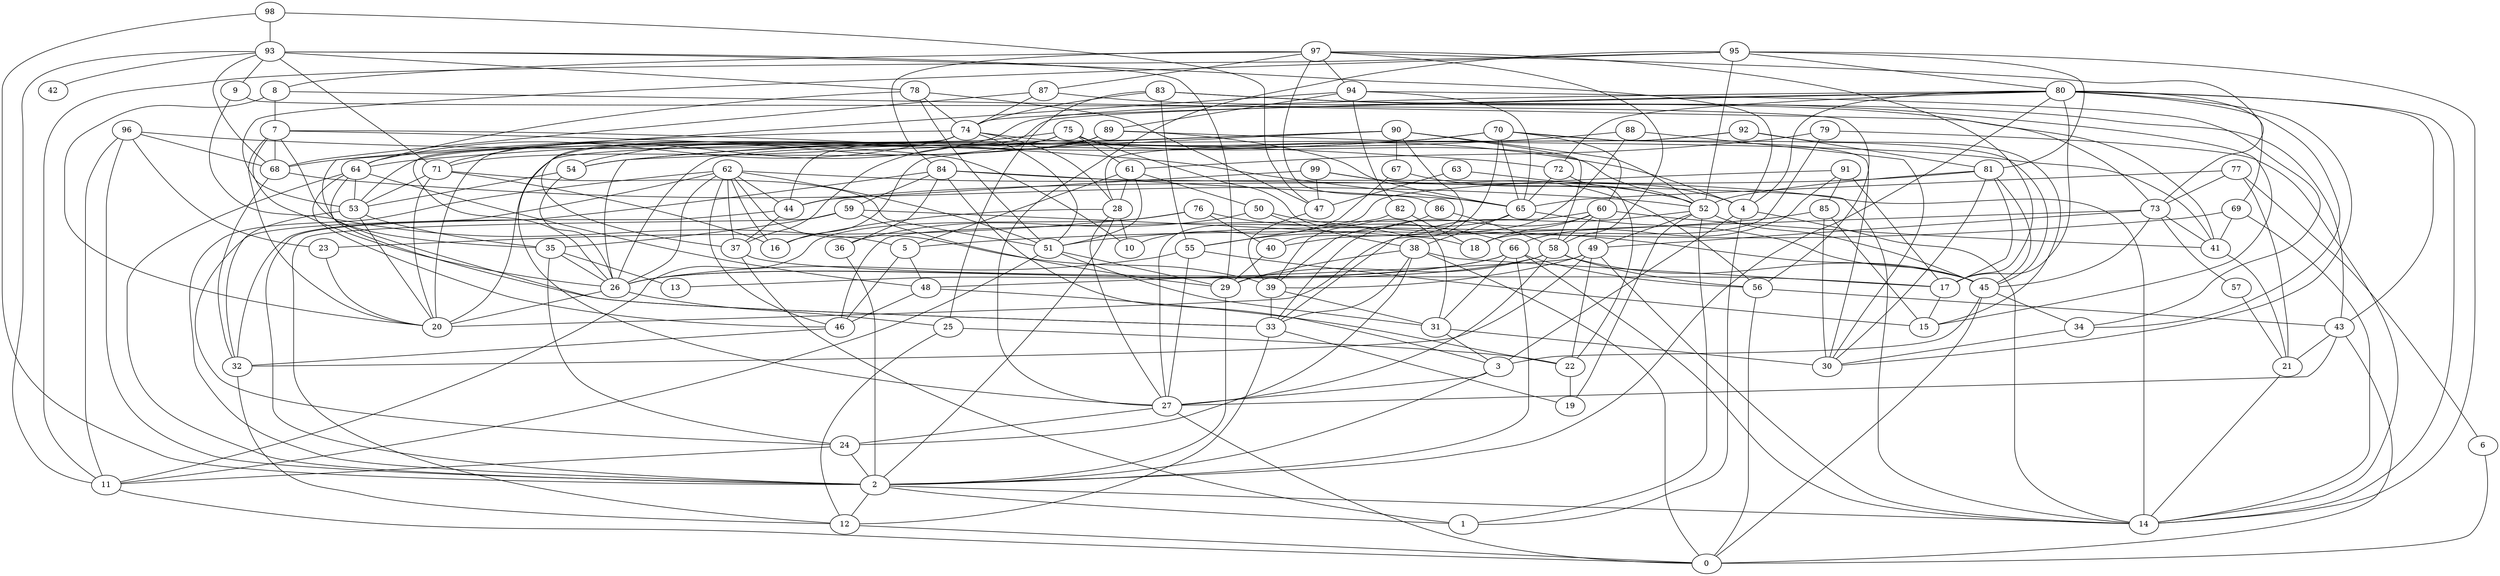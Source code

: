 digraph GG_graph {

subgraph G_graph {
edge [color = black]
"9" -> "56" [dir = none]
"63" -> "4" [dir = none]
"64" -> "2" [dir = none]
"97" -> "86" [dir = none]
"6" -> "0" [dir = none]
"23" -> "20" [dir = none]
"98" -> "93" [dir = none]
"54" -> "53" [dir = none]
"91" -> "17" [dir = none]
"91" -> "66" [dir = none]
"88" -> "30" [dir = none]
"72" -> "65" [dir = none]
"93" -> "42" [dir = none]
"93" -> "78" [dir = none]
"68" -> "32" [dir = none]
"68" -> "52" [dir = none]
"83" -> "74" [dir = none]
"77" -> "65" [dir = none]
"87" -> "73" [dir = none]
"92" -> "28" [dir = none]
"71" -> "53" [dir = none]
"90" -> "40" [dir = none]
"24" -> "2" [dir = none]
"50" -> "36" [dir = none]
"59" -> "18" [dir = none]
"67" -> "52" [dir = none]
"82" -> "55" [dir = none]
"89" -> "65" [dir = none]
"60" -> "41" [dir = none]
"60" -> "49" [dir = none]
"60" -> "18" [dir = none]
"60" -> "46" [dir = none]
"57" -> "21" [dir = none]
"78" -> "47" [dir = none]
"78" -> "74" [dir = none]
"76" -> "40" [dir = none]
"2" -> "1" [dir = none]
"2" -> "12" [dir = none]
"2" -> "14" [dir = none]
"25" -> "22" [dir = none]
"73" -> "45" [dir = none]
"73" -> "20" [dir = none]
"40" -> "29" [dir = none]
"86" -> "55" [dir = none]
"58" -> "56" [dir = none]
"84" -> "65" [dir = none]
"84" -> "36" [dir = none]
"84" -> "2" [dir = none]
"39" -> "33" [dir = none]
"39" -> "31" [dir = none]
"80" -> "4" [dir = none]
"80" -> "30" [dir = none]
"80" -> "71" [dir = none]
"80" -> "34" [dir = none]
"80" -> "20" [dir = none]
"80" -> "69" [dir = none]
"80" -> "2" [dir = none]
"65" -> "38" [dir = none]
"7" -> "10" [dir = none]
"7" -> "26" [dir = none]
"27" -> "0" [dir = none]
"3" -> "2" [dir = none]
"62" -> "39" [dir = none]
"62" -> "46" [dir = none]
"62" -> "2" [dir = none]
"55" -> "15" [dir = none]
"55" -> "26" [dir = none]
"37" -> "1" [dir = none]
"28" -> "16" [dir = none]
"28" -> "2" [dir = none]
"12" -> "0" [dir = none]
"29" -> "2" [dir = none]
"99" -> "44" [dir = none]
"99" -> "56" [dir = none]
"99" -> "47" [dir = none]
"79" -> "14" [dir = none]
"52" -> "19" [dir = none]
"52" -> "45" [dir = none]
"95" -> "14" [dir = none]
"81" -> "45" [dir = none]
"85" -> "15" [dir = none]
"96" -> "68" [dir = none]
"43" -> "21" [dir = none]
"61" -> "28" [dir = none]
"66" -> "2" [dir = none]
"70" -> "30" [dir = none]
"5" -> "48" [dir = none]
"5" -> "46" [dir = none]
"26" -> "25" [dir = none]
"26" -> "20" [dir = none]
"21" -> "14" [dir = none]
"94" -> "82" [dir = none]
"51" -> "11" [dir = none]
"74" -> "51" [dir = none]
"74" -> "28" [dir = none]
"35" -> "13" [dir = none]
"35" -> "24" [dir = none]
"8" -> "20" [dir = none]
"75" -> "61" [dir = none]
"66" -> "56" [dir = none]
"58" -> "27" [dir = none]
"53" -> "35" [dir = none]
"60" -> "58" [dir = none]
"80" -> "17" [dir = none]
"62" -> "37" [dir = none]
"93" -> "29" [dir = none]
"97" -> "94" [dir = none]
"76" -> "11" [dir = none]
"95" -> "11" [dir = none]
"45" -> "34" [dir = none]
"69" -> "14" [dir = none]
"49" -> "22" [dir = none]
"94" -> "34" [dir = none]
"54" -> "26" [dir = none]
"28" -> "27" [dir = none]
"8" -> "41" [dir = none]
"69" -> "5" [dir = none]
"11" -> "0" [dir = none]
"75" -> "31" [dir = none]
"97" -> "8" [dir = none]
"92" -> "15" [dir = none]
"4" -> "3" [dir = none]
"96" -> "11" [dir = none]
"77" -> "73" [dir = none]
"43" -> "27" [dir = none]
"44" -> "37" [dir = none]
"61" -> "50" [dir = none]
"93" -> "68" [dir = none]
"90" -> "20" [dir = none]
"85" -> "30" [dir = none]
"94" -> "89" [dir = none]
"62" -> "24" [dir = none]
"31" -> "3" [dir = none]
"62" -> "14" [dir = none]
"87" -> "68" [dir = none]
"65" -> "45" [dir = none]
"95" -> "27" [dir = none]
"25" -> "12" [dir = none]
"94" -> "65" [dir = none]
"66" -> "13" [dir = none]
"52" -> "33" [dir = none]
"53" -> "20" [dir = none]
"58" -> "29" [dir = none]
"93" -> "71" [dir = none]
"79" -> "61" [dir = none]
"81" -> "52" [dir = none]
"7" -> "20" [dir = none]
"96" -> "2" [dir = none]
"49" -> "48" [dir = none]
"38" -> "29" [dir = none]
"51" -> "31" [dir = none]
"85" -> "51" [dir = none]
"59" -> "35" [dir = none]
"88" -> "40" [dir = none]
"91" -> "85" [dir = none]
"62" -> "44" [dir = none]
"80" -> "74" [dir = none]
"70" -> "65" [dir = none]
"77" -> "21" [dir = none]
"73" -> "49" [dir = none]
"27" -> "24" [dir = none]
"8" -> "7" [dir = none]
"33" -> "12" [dir = none]
"91" -> "27" [dir = none]
"95" -> "81" [dir = none]
"97" -> "17" [dir = none]
"49" -> "32" [dir = none]
"73" -> "41" [dir = none]
"64" -> "33" [dir = none]
"89" -> "37" [dir = none]
"98" -> "47" [dir = none]
"76" -> "23" [dir = none]
"67" -> "10" [dir = none]
"69" -> "41" [dir = none]
"43" -> "0" [dir = none]
"35" -> "26" [dir = none]
"79" -> "18" [dir = none]
"89" -> "41" [dir = none]
"52" -> "1" [dir = none]
"70" -> "54" [dir = none]
"47" -> "39" [dir = none]
"31" -> "30" [dir = none]
"44" -> "32" [dir = none]
"93" -> "4" [dir = none]
"97" -> "87" [dir = none]
"50" -> "38" [dir = none]
"70" -> "60" [dir = none]
"90" -> "26" [dir = none]
"78" -> "64" [dir = none]
"78" -> "51" [dir = none]
"97" -> "58" [dir = none]
"56" -> "0" [dir = none]
"82" -> "18" [dir = none]
"66" -> "31" [dir = none]
"3" -> "27" [dir = none]
"95" -> "80" [dir = none]
"94" -> "33" [dir = none]
"32" -> "12" [dir = none]
"34" -> "30" [dir = none]
"71" -> "16" [dir = none]
"74" -> "26" [dir = none]
"73" -> "57" [dir = none]
"46" -> "32" [dir = none]
"76" -> "66" [dir = none]
"81" -> "44" [dir = none]
"38" -> "0" [dir = none]
"62" -> "16" [dir = none]
"7" -> "68" [dir = none]
"52" -> "49" [dir = none]
"92" -> "26" [dir = none]
"37" -> "17" [dir = none]
"36" -> "2" [dir = none]
"59" -> "12" [dir = none]
"84" -> "3" [dir = none]
"49" -> "14" [dir = none]
"38" -> "33" [dir = none]
"59" -> "29" [dir = none]
"81" -> "17" [dir = none]
"22" -> "19" [dir = none]
"64" -> "48" [dir = none]
"81" -> "30" [dir = none]
"74" -> "64" [dir = none]
"61" -> "51" [dir = none]
"95" -> "53" [dir = none]
"45" -> "3" [dir = none]
"62" -> "51" [dir = none]
"93" -> "9" [dir = none]
"75" -> "44" [dir = none]
"92" -> "81" [dir = none]
"74" -> "37" [dir = none]
"86" -> "58" [dir = none]
"80" -> "72" [dir = none]
"38" -> "24" [dir = none]
"74" -> "4" [dir = none]
"99" -> "52" [dir = none]
"93" -> "11" [dir = none]
"83" -> "55" [dir = none]
"63" -> "47" [dir = none]
"66" -> "14" [dir = none]
"58" -> "26" [dir = none]
"75" -> "52" [dir = none]
"89" -> "71" [dir = none]
"83" -> "15" [dir = none]
"97" -> "73" [dir = none]
"80" -> "43" [dir = none]
"66" -> "26" [dir = none]
"96" -> "72" [dir = none]
"71" -> "51" [dir = none]
"72" -> "22" [dir = none]
"95" -> "52" [dir = none]
"53" -> "32" [dir = none]
"87" -> "74" [dir = none]
"89" -> "27" [dir = none]
"55" -> "27" [dir = none]
"7" -> "65" [dir = none]
"71" -> "20" [dir = none]
"84" -> "59" [dir = none]
"75" -> "54" [dir = none]
"88" -> "54" [dir = none]
"70" -> "39" [dir = none]
"98" -> "2" [dir = none]
"17" -> "15" [dir = none]
"83" -> "25" [dir = none]
"50" -> "45" [dir = none]
"90" -> "67" [dir = none]
"70" -> "45" [dir = none]
"83" -> "43" [dir = none]
"28" -> "10" [dir = none]
"4" -> "1" [dir = none]
"84" -> "14" [dir = none]
"49" -> "39" [dir = none]
"7" -> "35" [dir = none]
"70" -> "64" [dir = none]
"33" -> "19" [dir = none]
"90" -> "52" [dir = none]
"74" -> "68" [dir = none]
"77" -> "6" [dir = none]
"58" -> "45" [dir = none]
"80" -> "14" [dir = none]
"51" -> "29" [dir = none]
"48" -> "22" [dir = none]
"56" -> "43" [dir = none]
"62" -> "26" [dir = none]
"90" -> "16" [dir = none]
"24" -> "11" [dir = none]
"60" -> "33" [dir = none]
"90" -> "58" [dir = none]
"38" -> "17" [dir = none]
"4" -> "14" [dir = none]
"41" -> "21" [dir = none]
"65" -> "39" [dir = none]
"9" -> "5" [dir = none]
"97" -> "84" [dir = none]
"45" -> "0" [dir = none]
"48" -> "46" [dir = none]
"64" -> "46" [dir = none]
"96" -> "23" [dir = none]
"64" -> "53" [dir = none]
"61" -> "5" [dir = none]
"75" -> "53" [dir = none]
}

}
